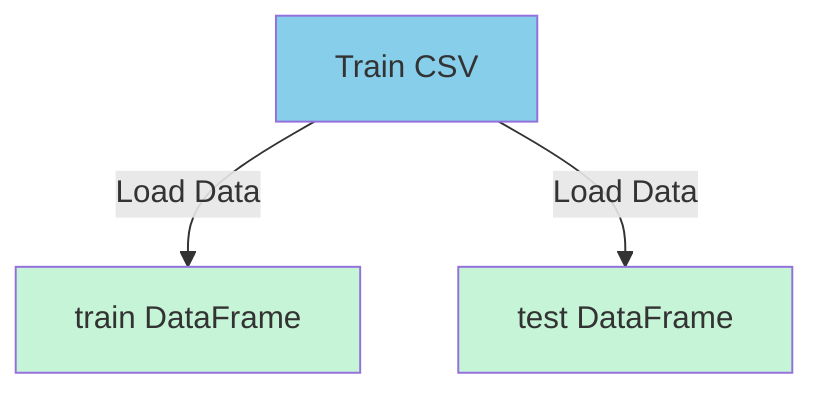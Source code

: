 flowchart TD
A["Train CSV"]:::dataSource -->|Load Data| B["train DataFrame"]:::dataVariable
A["Train CSV"]:::dataSource -->|Load Data| C["test DataFrame"]:::dataVariable

classDef dataSource fill:#87CEEB;
classDef dataVariable fill:#C6F4D6;
